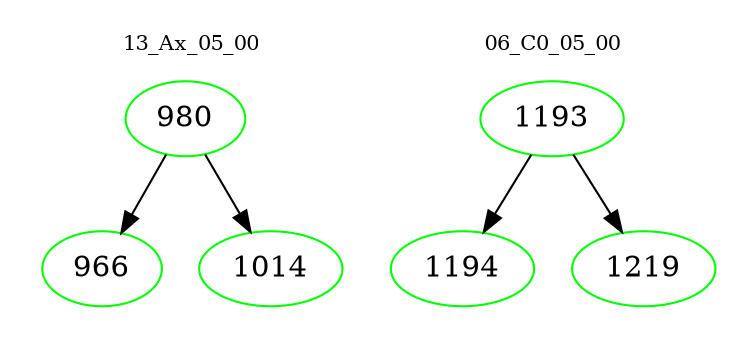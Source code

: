 digraph{
subgraph cluster_0 {
color = white
label = "13_Ax_05_00";
fontsize=10;
T0_980 [label="980", color="green"]
T0_980 -> T0_966 [color="black"]
T0_966 [label="966", color="green"]
T0_980 -> T0_1014 [color="black"]
T0_1014 [label="1014", color="green"]
}
subgraph cluster_1 {
color = white
label = "06_C0_05_00";
fontsize=10;
T1_1193 [label="1193", color="green"]
T1_1193 -> T1_1194 [color="black"]
T1_1194 [label="1194", color="green"]
T1_1193 -> T1_1219 [color="black"]
T1_1219 [label="1219", color="green"]
}
}
